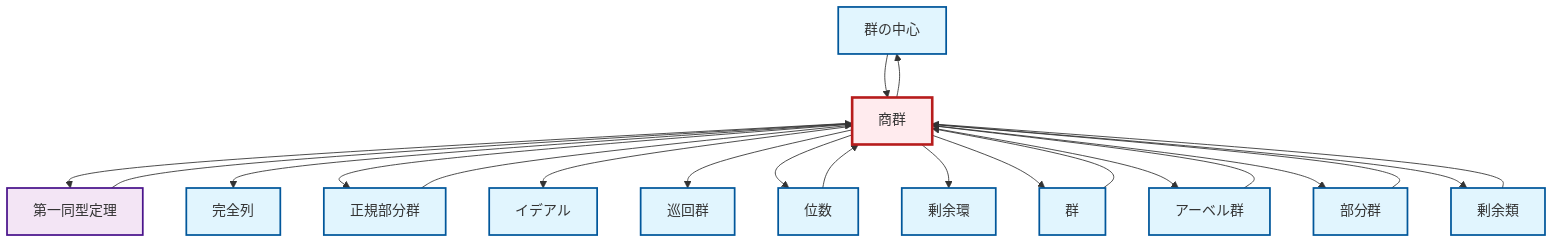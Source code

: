 graph TD
    classDef definition fill:#e1f5fe,stroke:#01579b,stroke-width:2px
    classDef theorem fill:#f3e5f5,stroke:#4a148c,stroke-width:2px
    classDef axiom fill:#fff3e0,stroke:#e65100,stroke-width:2px
    classDef example fill:#e8f5e9,stroke:#1b5e20,stroke-width:2px
    classDef current fill:#ffebee,stroke:#b71c1c,stroke-width:3px
    def-center-of-group["群の中心"]:::definition
    def-group["群"]:::definition
    def-cyclic-group["巡回群"]:::definition
    def-subgroup["部分群"]:::definition
    def-coset["剰余類"]:::definition
    def-quotient-group["商群"]:::definition
    thm-first-isomorphism["第一同型定理"]:::theorem
    def-ideal["イデアル"]:::definition
    def-order["位数"]:::definition
    def-normal-subgroup["正規部分群"]:::definition
    def-abelian-group["アーベル群"]:::definition
    def-quotient-ring["剰余環"]:::definition
    def-exact-sequence["完全列"]:::definition
    def-order --> def-quotient-group
    def-quotient-group --> thm-first-isomorphism
    def-subgroup --> def-quotient-group
    def-quotient-group --> def-exact-sequence
    def-quotient-group --> def-normal-subgroup
    def-quotient-group --> def-ideal
    def-abelian-group --> def-quotient-group
    def-quotient-group --> def-center-of-group
    def-quotient-group --> def-cyclic-group
    def-coset --> def-quotient-group
    def-quotient-group --> def-order
    def-quotient-group --> def-quotient-ring
    def-quotient-group --> def-group
    thm-first-isomorphism --> def-quotient-group
    def-quotient-group --> def-abelian-group
    def-center-of-group --> def-quotient-group
    def-quotient-group --> def-subgroup
    def-group --> def-quotient-group
    def-quotient-group --> def-coset
    def-normal-subgroup --> def-quotient-group
    class def-quotient-group current